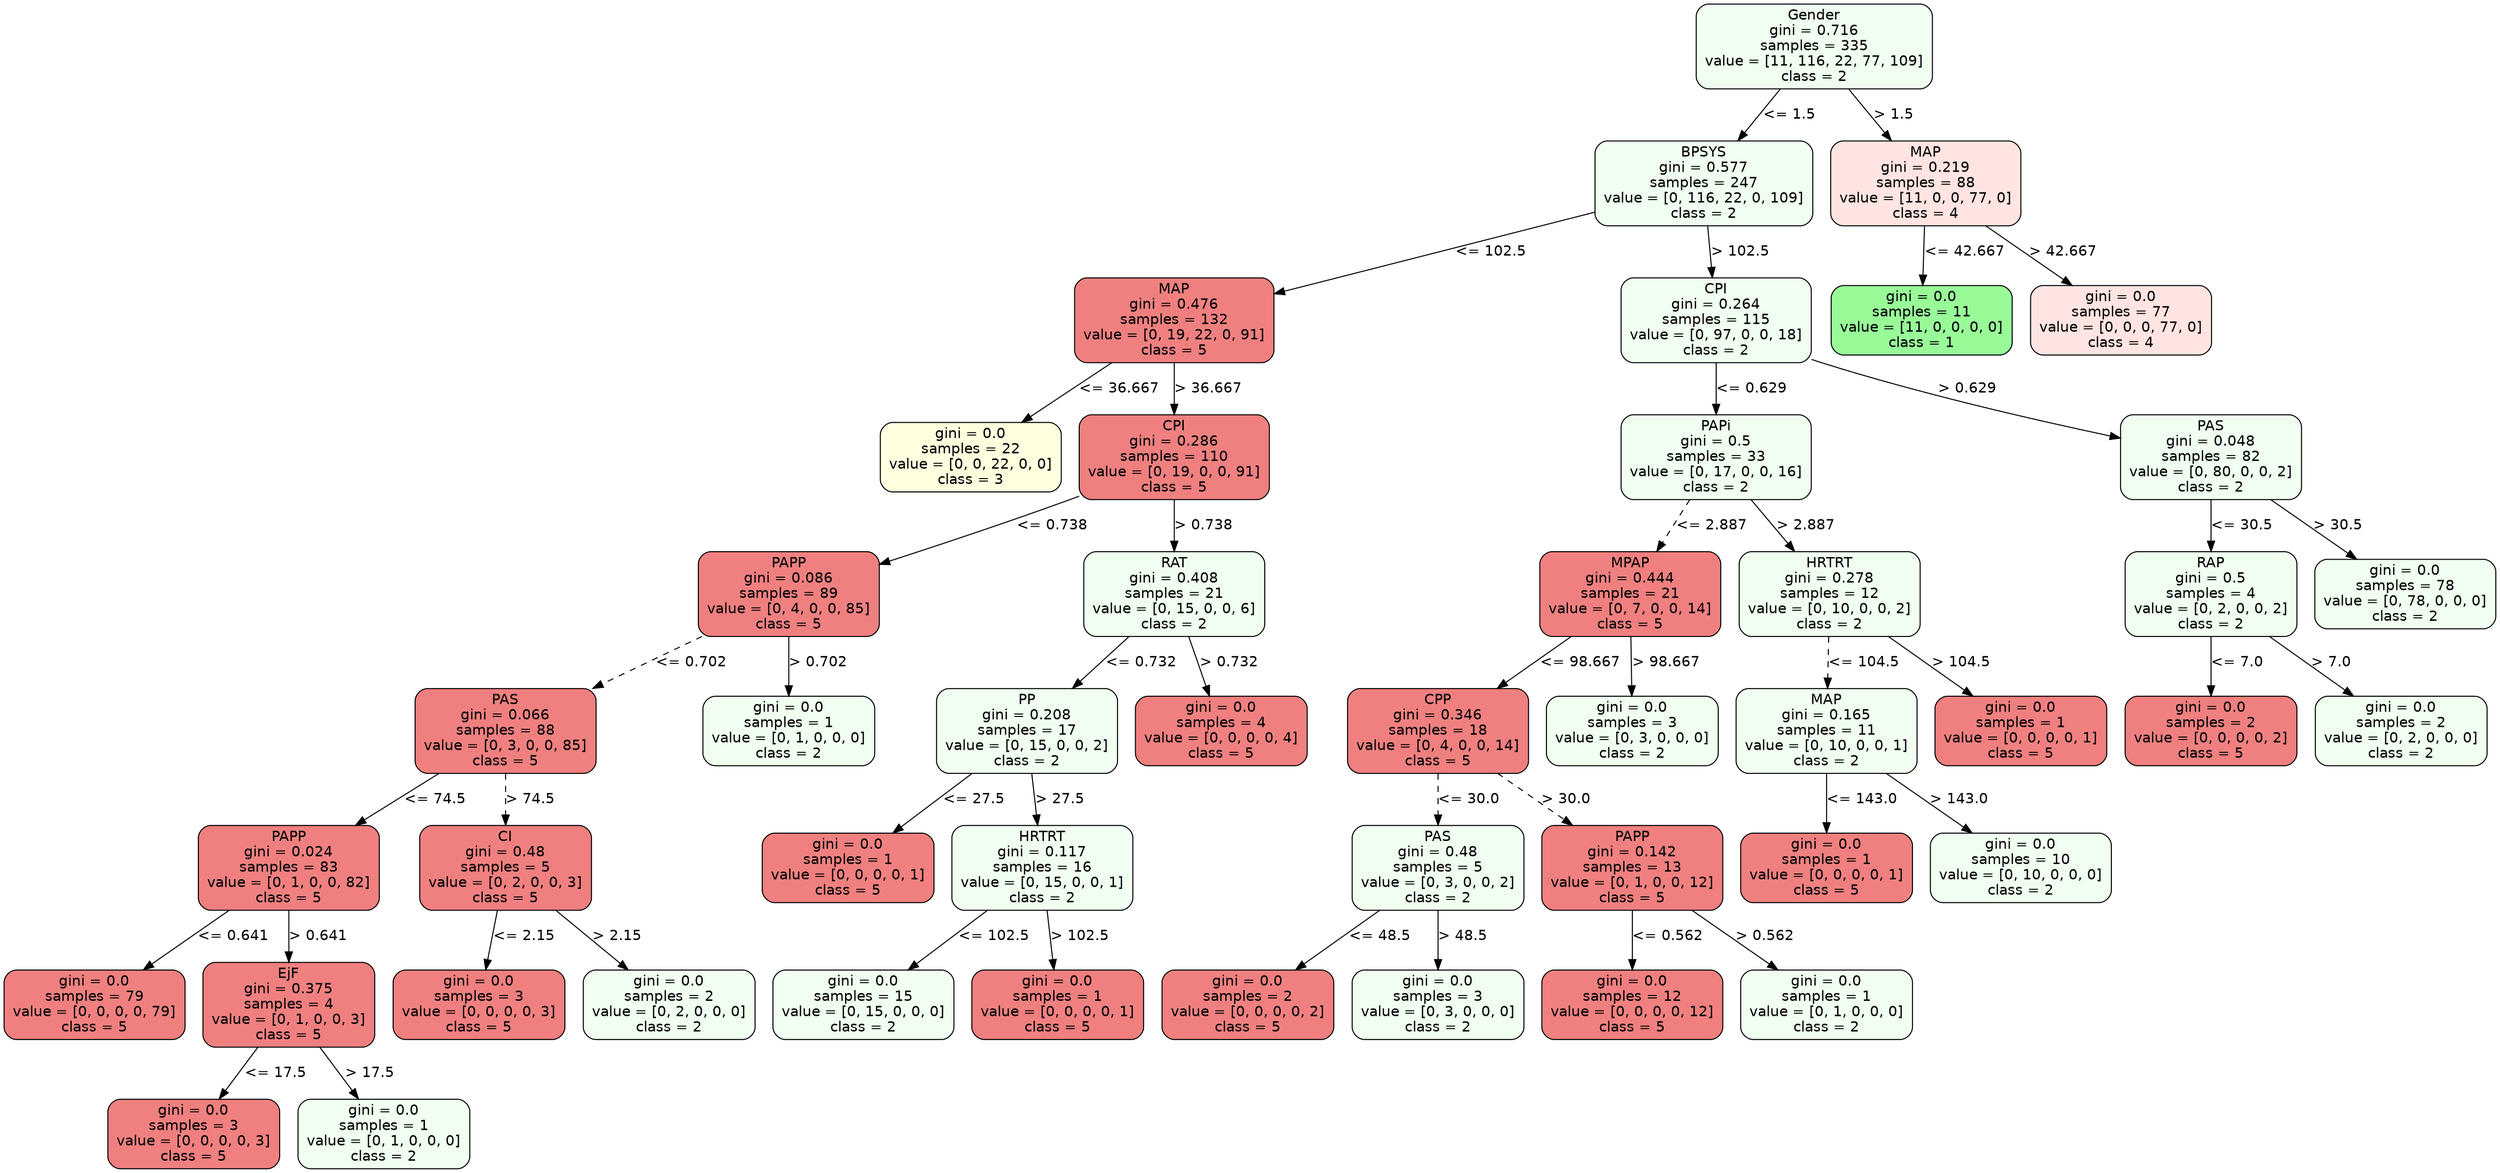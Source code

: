 strict digraph Tree {
	graph [bb="0,0,2437,1140"];
	node [color=black,
		fontname=helvetica,
		label="\N",
		shape=box,
		style="filled, rounded"
	];
	edge [fontname=helvetica];
	0	 [fillcolor=honeydew,
		height=1.1528,
		label="Gender\ngini = 0.716\nsamples = 335\nvalue = [11, 116, 22, 77, 109]\nclass = 2",
		pos="1770.5,1098.5",
		width=3.2083];
	1	 [fillcolor=honeydew,
		height=1.1528,
		label="BPSYS\ngini = 0.577\nsamples = 247\nvalue = [0, 116, 22, 0, 109]\nclass = 2",
		pos="1662.5,964.5",
		width=2.9583];
	0 -> 1	 [label="<= 1.5",
		labelangle=45,
		labeldistance=2.5,
		lp="1746.5,1031.5",
		op="<=",
		param=1.5,
		pos="e,1696.1,1006.1 1736.9,1056.8 1726.1,1043.3 1713.9,1028.3 1702.6,1014.2",
		style=solid];
	44	 [fillcolor=mistyrose,
		height=1.1528,
		label="MAP\ngini = 0.219\nsamples = 88\nvalue = [11, 0, 0, 77, 0]\nclass = 4",
		pos="1879.5,964.5",
		width=2.5833];
	0 -> 44	 [label="> 1.5",
		labelangle=-45,
		labeldistance=2.5,
		lp="1848.5,1031.5",
		op=">",
		param=1.5,
		pos="e,1845.6,1006.1 1804.4,1056.8 1815.4,1043.3 1827.6,1028.3 1839,1014.2",
		style=solid];
	2	 [fillcolor=lightcoral,
		height=1.1528,
		label="MAP\ngini = 0.476\nsamples = 132\nvalue = [0, 19, 22, 0, 91]\nclass = 5",
		pos="1144.5,830.5",
		width=2.7083];
	1 -> 2	 [label="<= 102.5",
		lp="1454.5,897.5",
		op="<=",
		param=102.5,
		pos="e,1242.3,855.8 1555.8,936.9 1467,913.93 1341.2,881.39 1252.2,858.35",
		style=solid];
	23	 [fillcolor=honeydew,
		height=1.1528,
		label="CPI\ngini = 0.264\nsamples = 115\nvalue = [0, 97, 0, 0, 18]\nclass = 2",
		pos="1674.5,830.5",
		width=2.5833];
	1 -> 23	 [label="> 102.5",
		lp="1698.5,897.5",
		op=">",
		param=102.5,
		pos="e,1670.8,872.14 1666.2,922.84 1667.4,909.98 1668.7,895.66 1669.9,882.21",
		style=solid];
	3	 [fillcolor=lightyellow,
		height=0.94444,
		label="gini = 0.0\nsamples = 22\nvalue = [0, 0, 22, 0, 0]\nclass = 3",
		pos="945.5,696.5",
		width=2.4583];
	2 -> 3	 [label="<= 36.667",
		lp="1091,763.5",
		op="<=",
		param=36.667,
		pos="e,996,730.5 1082.6,788.84 1057.7,772.07 1029.1,752.82 1004.5,736.24",
		style=solid];
	4	 [fillcolor=lightcoral,
		height=1.1528,
		label="CPI\ngini = 0.286\nsamples = 110\nvalue = [0, 19, 0, 0, 91]\nclass = 5",
		pos="1144.5,696.5",
		width=2.5833];
	2 -> 4	 [label="> 36.667",
		lp="1178,763.5",
		op=">",
		param=36.667,
		pos="e,1144.5,738.14 1144.5,788.84 1144.5,775.98 1144.5,761.66 1144.5,748.21",
		style=solid];
	5	 [fillcolor=lightcoral,
		height=1.1528,
		label="PAPP\ngini = 0.086\nsamples = 89\nvalue = [0, 4, 0, 0, 85]\nclass = 5",
		pos="767.5,562.5",
		width=2.4583];
	4 -> 5	 [label="<= 0.738",
		lp="1025.5,629.5",
		op="<=",
		param=0.738,
		pos="e,856.23,590.8 1051.5,658.38 1048.5,657.23 1045.5,656.1 1042.5,655 984.37,633.42 918.57,611.21 865.91,593.96",
		style=solid];
	16	 [fillcolor=honeydew,
		height=1.1528,
		label="RAT\ngini = 0.408\nsamples = 21\nvalue = [0, 15, 0, 0, 6]\nclass = 2",
		pos="1144.5,562.5",
		width=2.4583];
	4 -> 16	 [label="> 0.738",
		lp="1173.5,629.5",
		op=">",
		param=0.738,
		pos="e,1144.5,604.14 1144.5,654.84 1144.5,641.98 1144.5,627.66 1144.5,614.21",
		style=solid];
	6	 [fillcolor=lightcoral,
		height=1.1528,
		label="PAS\ngini = 0.066\nsamples = 88\nvalue = [0, 3, 0, 0, 85]\nclass = 5",
		pos="490.5,428.5",
		width=2.4583];
	5 -> 6	 [label="<= 0.702",
		lp="672.5,495.5",
		op="<=",
		param=0.702,
		pos="e,576.57,470.14 681.37,520.84 651.02,506.15 616.73,489.56 585.67,474.54",
		style=dashed];
	15	 [fillcolor=honeydew,
		height=0.94444,
		label="gini = 0.0\nsamples = 1\nvalue = [0, 1, 0, 0, 0]\nclass = 2",
		pos="767.5,428.5",
		width=2.3333];
	5 -> 15	 [label="> 0.702",
		lp="796.5,495.5",
		op=">",
		param=0.702,
		pos="e,767.5,462.5 767.5,520.84 767.5,505.6 767.5,488.33 767.5,472.87",
		style=solid];
	7	 [fillcolor=lightcoral,
		height=1.1528,
		label="PAPP\ngini = 0.024\nsamples = 83\nvalue = [0, 1, 0, 0, 82]\nclass = 5",
		pos="278.5,294.5",
		width=2.4583];
	6 -> 7	 [label="<= 74.5",
		lp="422,361.5",
		op="<=",
		param=74.5,
		pos="e,344.38,336.14 424.58,386.84 401.85,372.47 376.23,356.27 352.87,341.51",
		style=solid];
	12	 [fillcolor=lightcoral,
		height=1.1528,
		label="CI\ngini = 0.48\nsamples = 5\nvalue = [0, 2, 0, 0, 3]\nclass = 5",
		pos="490.5,294.5",
		width=2.3333];
	6 -> 12	 [label="> 74.5",
		lp="515,361.5",
		op=">",
		param=74.5,
		pos="e,490.5,336.14 490.5,386.84 490.5,373.98 490.5,359.66 490.5,346.21",
		style=dashed];
	8	 [fillcolor=lightcoral,
		height=0.94444,
		label="gini = 0.0\nsamples = 79\nvalue = [0, 0, 0, 0, 79]\nclass = 5",
		pos="88.5,160.5",
		width=2.4583];
	7 -> 8	 [label="<= 0.641",
		lp="224.5,227.5",
		op="<=",
		param=0.641,
		pos="e,136.71,194.5 219.42,252.84 195.75,236.14 168.59,216.98 145.16,200.46",
		style=solid];
	9	 [fillcolor=lightcoral,
		height=1.1528,
		label="EjF\ngini = 0.375\nsamples = 4\nvalue = [0, 1, 0, 0, 3]\nclass = 5",
		pos="278.5,160.5",
		width=2.3333];
	7 -> 9	 [label="> 0.641",
		lp="307.5,227.5",
		op=">",
		param=0.641,
		pos="e,278.5,202.14 278.5,252.84 278.5,239.98 278.5,225.66 278.5,212.21",
		style=solid];
	10	 [fillcolor=lightcoral,
		height=0.94444,
		label="gini = 0.0\nsamples = 3\nvalue = [0, 0, 0, 0, 3]\nclass = 5",
		pos="185.5,34",
		width=2.3333];
	9 -> 10	 [label="<= 17.5",
		lp="263,93.5",
		op="<=",
		param=17.5,
		pos="e,210.6,68.142 247.79,118.73 237.8,105.14 226.71,90.052 216.68,76.417",
		style=solid];
	11	 [fillcolor=honeydew,
		height=0.94444,
		label="gini = 0.0\nsamples = 1\nvalue = [0, 1, 0, 0, 0]\nclass = 2",
		pos="371.5,34",
		width=2.3333];
	9 -> 11	 [label="> 17.5",
		lp="356,93.5",
		op=">",
		param=17.5,
		pos="e,346.4,68.142 309.21,118.73 319.2,105.14 330.29,90.052 340.32,76.417",
		style=solid];
	13	 [fillcolor=lightcoral,
		height=0.94444,
		label="gini = 0.0\nsamples = 3\nvalue = [0, 0, 0, 0, 3]\nclass = 5",
		pos="464.5,160.5",
		width=2.3333];
	12 -> 13	 [label="<= 2.15",
		lp="509,227.5",
		op="<=",
		param=2.15,
		pos="e,471.1,194.5 482.42,252.84 479.43,237.46 476.04,219.99 473.02,204.42",
		style=solid];
	14	 [fillcolor=honeydew,
		height=0.94444,
		label="gini = 0.0\nsamples = 2\nvalue = [0, 2, 0, 0, 0]\nclass = 2",
		pos="650.5,160.5",
		width=2.3333];
	12 -> 14	 [label="> 2.15",
		lp="600,227.5",
		op=">",
		param=2.15,
		pos="e,609.9,194.5 540.25,252.84 559.92,236.36 582.46,217.49 602,201.12",
		style=solid];
	17	 [fillcolor=honeydew,
		height=1.1528,
		label="PP\ngini = 0.208\nsamples = 17\nvalue = [0, 15, 0, 0, 2]\nclass = 2",
		pos="1000.5,428.5",
		width=2.4583];
	16 -> 17	 [label="<= 0.732",
		lp="1112.5,495.5",
		op="<=",
		param=0.732,
		pos="e,1045.2,470.14 1099.7,520.84 1084.8,506.97 1068.1,491.41 1052.7,477.07",
		style=solid];
	22	 [fillcolor=lightcoral,
		height=0.94444,
		label="gini = 0.0\nsamples = 4\nvalue = [0, 0, 0, 0, 4]\nclass = 5",
		pos="1190.5,428.5",
		width=2.3333];
	16 -> 22	 [label="> 0.732",
		lp="1198.5,495.5",
		op=">",
		param=0.732,
		pos="e,1178.8,462.5 1158.8,520.84 1164.1,505.31 1170.2,487.66 1175.6,471.98",
		style=solid];
	18	 [fillcolor=lightcoral,
		height=0.94444,
		label="gini = 0.0\nsamples = 1\nvalue = [0, 0, 0, 0, 1]\nclass = 5",
		pos="825.5,294.5",
		width=2.3333];
	17 -> 18	 [label="<= 27.5",
		lp="949,361.5",
		op="<=",
		param=27.5,
		pos="e,869.91,328.5 946.09,386.84 924.38,370.21 899.48,351.15 877.97,334.68",
		style=solid];
	19	 [fillcolor=honeydew,
		height=1.1528,
		label="HRTRT\ngini = 0.117\nsamples = 16\nvalue = [0, 15, 0, 0, 1]\nclass = 2",
		pos="1015.5,294.5",
		width=2.4583];
	17 -> 19	 [label="> 27.5",
		lp="1033,361.5",
		op=">",
		param=27.5,
		pos="e,1010.8,336.14 1005.2,386.84 1006.6,373.98 1008.2,359.66 1009.7,346.21",
		style=solid];
	20	 [fillcolor=honeydew,
		height=0.94444,
		label="gini = 0.0\nsamples = 15\nvalue = [0, 15, 0, 0, 0]\nclass = 2",
		pos="840.5,160.5",
		width=2.4583];
	19 -> 20	 [label="<= 102.5",
		lp="968.5,227.5",
		op="<=",
		param=102.5,
		pos="e,884.91,194.5 961.09,252.84 939.38,236.21 914.48,217.15 892.97,200.68",
		style=solid];
	21	 [fillcolor=lightcoral,
		height=0.94444,
		label="gini = 0.0\nsamples = 1\nvalue = [0, 0, 0, 0, 1]\nclass = 5",
		pos="1030.5,160.5",
		width=2.3333];
	19 -> 21	 [label="> 102.5",
		lp="1052.5,227.5",
		op=">",
		param=102.5,
		pos="e,1026.7,194.5 1020.2,252.84 1021.9,237.6 1023.8,220.33 1025.5,204.87",
		style=solid];
	24	 [fillcolor=honeydew,
		height=1.1528,
		label="PAPi\ngini = 0.5\nsamples = 33\nvalue = [0, 17, 0, 0, 16]\nclass = 2",
		pos="1674.5,696.5",
		width=2.5833];
	23 -> 24	 [label="<= 0.629",
		lp="1709.5,763.5",
		op="<=",
		param=0.629,
		pos="e,1674.5,738.14 1674.5,788.84 1674.5,775.98 1674.5,761.66 1674.5,748.21",
		style=solid];
	39	 [fillcolor=honeydew,
		height=1.1528,
		label="PAS\ngini = 0.048\nsamples = 82\nvalue = [0, 80, 0, 0, 2]\nclass = 2",
		pos="2158.5,696.5",
		width=2.4583];
	23 -> 39	 [label="> 0.629",
		lp="1920.5,763.5",
		op=">",
		param=0.629,
		pos="e,2069.7,714.24 1767.8,792.24 1771,791.12 1774.3,790.03 1777.5,789 1871.8,758.74 1981.9,733 2059.5,716.42",
		style=solid];
	25	 [fillcolor=lightcoral,
		height=1.1528,
		label="MPAP\ngini = 0.444\nsamples = 21\nvalue = [0, 7, 0, 0, 14]\nclass = 5",
		pos="1590.5,562.5",
		width=2.4583];
	24 -> 25	 [label="<= 2.887",
		lp="1670.5,629.5",
		op="<=",
		param=2.887,
		pos="e,1616.6,604.14 1648.4,654.84 1640,641.48 1630.6,626.54 1621.9,612.64",
		style=dashed];
	34	 [fillcolor=honeydew,
		height=1.1528,
		label="HRTRT\ngini = 0.278\nsamples = 12\nvalue = [0, 10, 0, 0, 2]\nclass = 2",
		pos="1785.5,562.5",
		width=2.4583];
	24 -> 34	 [label="> 2.887",
		lp="1762.5,629.5",
		op=">",
		param=2.887,
		pos="e,1751,604.14 1709,654.84 1720.3,641.22 1732.9,625.97 1744.6,611.85",
		style=solid];
	26	 [fillcolor=lightcoral,
		height=1.1528,
		label="CPP\ngini = 0.346\nsamples = 18\nvalue = [0, 4, 0, 0, 14]\nclass = 5",
		pos="1402.5,428.5",
		width=2.4583];
	25 -> 26	 [label="<= 98.667",
		lp="1542,495.5",
		op="<=",
		param=98.667,
		pos="e,1460.9,470.14 1532,520.84 1512.2,506.66 1489.8,490.7 1469.3,476.09",
		style=solid];
	33	 [fillcolor=honeydew,
		height=0.94444,
		label="gini = 0.0\nsamples = 3\nvalue = [0, 3, 0, 0, 0]\nclass = 2",
		pos="1592.5,428.5",
		width=2.3333];
	25 -> 33	 [label="> 98.667",
		lp="1626,495.5",
		op=">",
		param=98.667,
		pos="e,1592,462.5 1591.1,520.84 1591.3,505.6 1591.6,488.33 1591.8,472.87",
		style=solid];
	27	 [fillcolor=honeydew,
		height=1.1528,
		label="PAS\ngini = 0.48\nsamples = 5\nvalue = [0, 3, 0, 0, 2]\nclass = 2",
		pos="1402.5,294.5",
		width=2.3333];
	26 -> 27	 [label="<= 30.0",
		lp="1433,361.5",
		op="<=",
		param=30.0,
		pos="e,1402.5,336.14 1402.5,386.84 1402.5,373.98 1402.5,359.66 1402.5,346.21",
		style=dashed];
	30	 [fillcolor=lightcoral,
		height=1.1528,
		label="PAPP\ngini = 0.142\nsamples = 13\nvalue = [0, 1, 0, 0, 12]\nclass = 5",
		pos="1592.5,294.5",
		width=2.4583];
	26 -> 30	 [label="> 30.0",
		lp="1528,361.5",
		op=">",
		param=30.0,
		pos="e,1533.5,336.14 1461.6,386.84 1481.7,372.66 1504.3,356.7 1525,342.09",
		style=dashed];
	28	 [fillcolor=lightcoral,
		height=0.94444,
		label="gini = 0.0\nsamples = 2\nvalue = [0, 0, 0, 0, 2]\nclass = 5",
		pos="1216.5,160.5",
		width=2.3333];
	27 -> 28	 [label="<= 48.5",
		lp="1346,227.5",
		op="<=",
		param=48.5,
		pos="e,1263.7,194.5 1344.7,252.84 1321.5,236.14 1294.9,216.98 1272,200.46",
		style=solid];
	29	 [fillcolor=honeydew,
		height=0.94444,
		label="gini = 0.0\nsamples = 3\nvalue = [0, 3, 0, 0, 0]\nclass = 2",
		pos="1402.5,160.5",
		width=2.3333];
	27 -> 29	 [label="> 48.5",
		lp="1427,227.5",
		op=">",
		param=48.5,
		pos="e,1402.5,194.5 1402.5,252.84 1402.5,237.6 1402.5,220.33 1402.5,204.87",
		style=solid];
	31	 [fillcolor=lightcoral,
		height=0.94444,
		label="gini = 0.0\nsamples = 12\nvalue = [0, 0, 0, 0, 12]\nclass = 5",
		pos="1592.5,160.5",
		width=2.4583];
	30 -> 31	 [label="<= 0.562",
		lp="1627.5,227.5",
		op="<=",
		param=0.562,
		pos="e,1592.5,194.5 1592.5,252.84 1592.5,237.6 1592.5,220.33 1592.5,204.87",
		style=solid];
	32	 [fillcolor=honeydew,
		height=0.94444,
		label="gini = 0.0\nsamples = 1\nvalue = [0, 1, 0, 0, 0]\nclass = 2",
		pos="1782.5,160.5",
		width=2.3333];
	30 -> 32	 [label="> 0.562",
		lp="1722.5,227.5",
		op=">",
		param=0.562,
		pos="e,1734.3,194.5 1651.6,252.84 1675.2,236.14 1702.4,216.98 1725.8,200.46",
		style=solid];
	35	 [fillcolor=honeydew,
		height=1.1528,
		label="MAP\ngini = 0.165\nsamples = 11\nvalue = [0, 10, 0, 0, 1]\nclass = 2",
		pos="1782.5,428.5",
		width=2.4583];
	34 -> 35	 [label="<= 104.5",
		lp="1819.5,495.5",
		op="<=",
		param=104.5,
		pos="e,1783.4,470.14 1784.6,520.84 1784.3,507.98 1784,493.66 1783.7,480.21",
		style=dashed];
	38	 [fillcolor=lightcoral,
		height=0.94444,
		label="gini = 0.0\nsamples = 1\nvalue = [0, 0, 0, 0, 1]\nclass = 5",
		pos="1972.5,428.5",
		width=2.3333];
	34 -> 38	 [label="> 104.5",
		lp="1914.5,495.5",
		op=">",
		param=104.5,
		pos="e,1925,462.5 1843.6,520.84 1866.9,504.14 1893.7,484.98 1916.7,468.46",
		style=solid];
	36	 [fillcolor=lightcoral,
		height=0.94444,
		label="gini = 0.0\nsamples = 1\nvalue = [0, 0, 0, 0, 1]\nclass = 5",
		pos="1782.5,294.5",
		width=2.3333];
	35 -> 36	 [label="<= 143.0",
		lp="1817.5,361.5",
		op="<=",
		param=143.0,
		pos="e,1782.5,328.5 1782.5,386.84 1782.5,371.6 1782.5,354.33 1782.5,338.87",
		style=solid];
	37	 [fillcolor=honeydew,
		height=0.94444,
		label="gini = 0.0\nsamples = 10\nvalue = [0, 10, 0, 0, 0]\nclass = 2",
		pos="1972.5,294.5",
		width=2.4583];
	35 -> 37	 [label="> 143.0",
		lp="1912.5,361.5",
		op=">",
		param=143.0,
		pos="e,1924.3,328.5 1841.6,386.84 1865.2,370.14 1892.4,350.98 1915.8,334.46",
		style=solid];
	40	 [fillcolor=honeydew,
		height=1.1528,
		label="RAP\ngini = 0.5\nsamples = 4\nvalue = [0, 2, 0, 0, 2]\nclass = 2",
		pos="2158.5,562.5",
		width=2.3333];
	39 -> 40	 [label="<= 30.5",
		lp="2189,629.5",
		op="<=",
		param=30.5,
		pos="e,2158.5,604.14 2158.5,654.84 2158.5,641.98 2158.5,627.66 2158.5,614.21",
		style=solid];
	43	 [fillcolor=honeydew,
		height=0.94444,
		label="gini = 0.0\nsamples = 78\nvalue = [0, 78, 0, 0, 0]\nclass = 2",
		pos="2348.5,562.5",
		width=2.4583];
	39 -> 43	 [label="> 30.5",
		lp="2283,629.5",
		op=">",
		param=30.5,
		pos="e,2300.3,596.5 2217.6,654.84 2241.2,638.14 2268.4,618.98 2291.8,602.46",
		style=solid];
	41	 [fillcolor=lightcoral,
		height=0.94444,
		label="gini = 0.0\nsamples = 2\nvalue = [0, 0, 0, 0, 2]\nclass = 5",
		pos="2158.5,428.5",
		width=2.3333];
	40 -> 41	 [label="<= 7.0",
		lp="2184.5,495.5",
		op="<=",
		param=7.0,
		pos="e,2158.5,462.5 2158.5,520.84 2158.5,505.6 2158.5,488.33 2158.5,472.87",
		style=solid];
	42	 [fillcolor=honeydew,
		height=0.94444,
		label="gini = 0.0\nsamples = 2\nvalue = [0, 2, 0, 0, 0]\nclass = 2",
		pos="2344.5,428.5",
		width=2.3333];
	40 -> 42	 [label="> 7.0",
		lp="2276.5,495.5",
		op=">",
		param=7.0,
		pos="e,2297.3,462.5 2216.3,520.84 2239.5,504.14 2266.1,484.98 2289,468.46",
		style=solid];
	45	 [fillcolor=palegreen,
		height=0.94444,
		label="gini = 0.0\nsamples = 11\nvalue = [11, 0, 0, 0, 0]\nclass = 1",
		pos="1875.5,830.5",
		width=2.4583];
	44 -> 45	 [label="<= 42.667",
		lp="1918,897.5",
		op="<=",
		param=42.667,
		pos="e,1876.5,864.5 1878.3,922.84 1877.8,907.6 1877.3,890.33 1876.8,874.87",
		style=solid];
	46	 [fillcolor=mistyrose,
		height=0.94444,
		label="gini = 0.0\nsamples = 77\nvalue = [0, 0, 0, 77, 0]\nclass = 4",
		pos="2070.5,830.5",
		width=2.4583];
	44 -> 46	 [label="> 42.667",
		lp="2014,897.5",
		op=">",
		param=42.667,
		pos="e,2022,864.5 1938.9,922.84 1962.7,906.14 1990,886.98 2013.5,870.46",
		style=solid];
}
